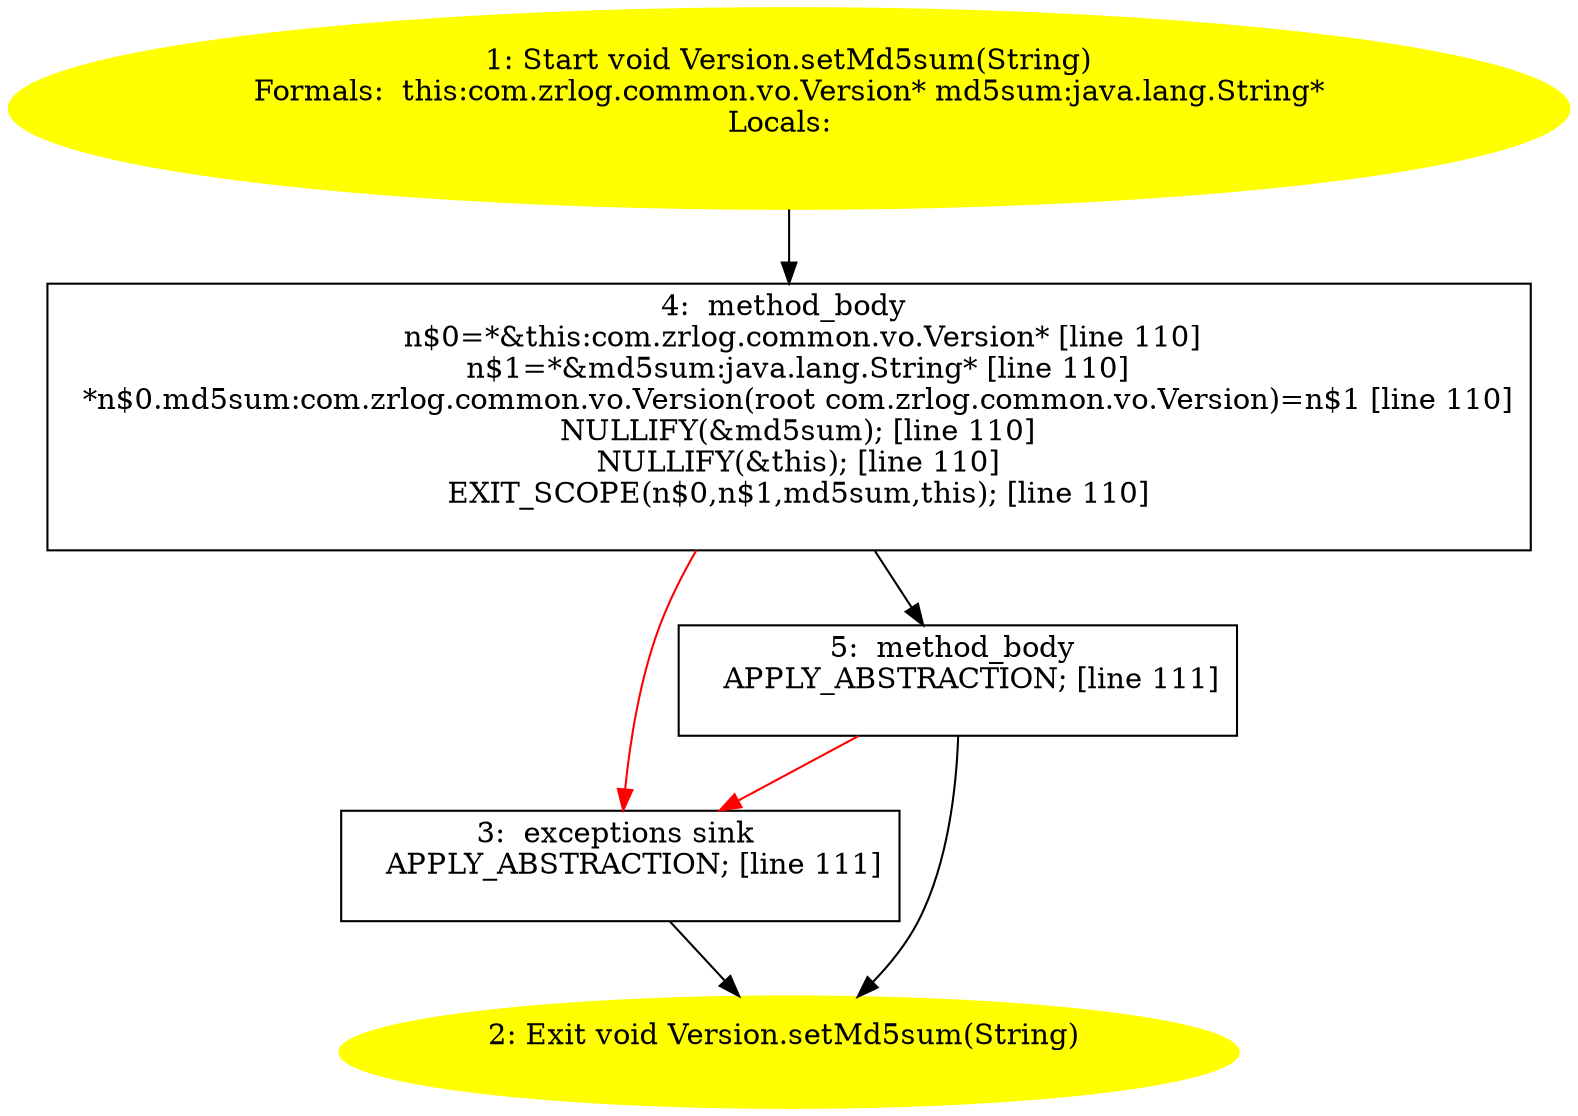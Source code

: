 /* @generated */
digraph cfg {
"com.zrlog.common.vo.Version.setMd5sum(java.lang.String):void.5c565935a56a2b84c793e2a58be7f5f4_1" [label="1: Start void Version.setMd5sum(String)\nFormals:  this:com.zrlog.common.vo.Version* md5sum:java.lang.String*\nLocals:  \n  " color=yellow style=filled]
	

	 "com.zrlog.common.vo.Version.setMd5sum(java.lang.String):void.5c565935a56a2b84c793e2a58be7f5f4_1" -> "com.zrlog.common.vo.Version.setMd5sum(java.lang.String):void.5c565935a56a2b84c793e2a58be7f5f4_4" ;
"com.zrlog.common.vo.Version.setMd5sum(java.lang.String):void.5c565935a56a2b84c793e2a58be7f5f4_2" [label="2: Exit void Version.setMd5sum(String) \n  " color=yellow style=filled]
	

"com.zrlog.common.vo.Version.setMd5sum(java.lang.String):void.5c565935a56a2b84c793e2a58be7f5f4_3" [label="3:  exceptions sink \n   APPLY_ABSTRACTION; [line 111]\n " shape="box"]
	

	 "com.zrlog.common.vo.Version.setMd5sum(java.lang.String):void.5c565935a56a2b84c793e2a58be7f5f4_3" -> "com.zrlog.common.vo.Version.setMd5sum(java.lang.String):void.5c565935a56a2b84c793e2a58be7f5f4_2" ;
"com.zrlog.common.vo.Version.setMd5sum(java.lang.String):void.5c565935a56a2b84c793e2a58be7f5f4_4" [label="4:  method_body \n   n$0=*&this:com.zrlog.common.vo.Version* [line 110]\n  n$1=*&md5sum:java.lang.String* [line 110]\n  *n$0.md5sum:com.zrlog.common.vo.Version(root com.zrlog.common.vo.Version)=n$1 [line 110]\n  NULLIFY(&md5sum); [line 110]\n  NULLIFY(&this); [line 110]\n  EXIT_SCOPE(n$0,n$1,md5sum,this); [line 110]\n " shape="box"]
	

	 "com.zrlog.common.vo.Version.setMd5sum(java.lang.String):void.5c565935a56a2b84c793e2a58be7f5f4_4" -> "com.zrlog.common.vo.Version.setMd5sum(java.lang.String):void.5c565935a56a2b84c793e2a58be7f5f4_5" ;
	 "com.zrlog.common.vo.Version.setMd5sum(java.lang.String):void.5c565935a56a2b84c793e2a58be7f5f4_4" -> "com.zrlog.common.vo.Version.setMd5sum(java.lang.String):void.5c565935a56a2b84c793e2a58be7f5f4_3" [color="red" ];
"com.zrlog.common.vo.Version.setMd5sum(java.lang.String):void.5c565935a56a2b84c793e2a58be7f5f4_5" [label="5:  method_body \n   APPLY_ABSTRACTION; [line 111]\n " shape="box"]
	

	 "com.zrlog.common.vo.Version.setMd5sum(java.lang.String):void.5c565935a56a2b84c793e2a58be7f5f4_5" -> "com.zrlog.common.vo.Version.setMd5sum(java.lang.String):void.5c565935a56a2b84c793e2a58be7f5f4_2" ;
	 "com.zrlog.common.vo.Version.setMd5sum(java.lang.String):void.5c565935a56a2b84c793e2a58be7f5f4_5" -> "com.zrlog.common.vo.Version.setMd5sum(java.lang.String):void.5c565935a56a2b84c793e2a58be7f5f4_3" [color="red" ];
}
